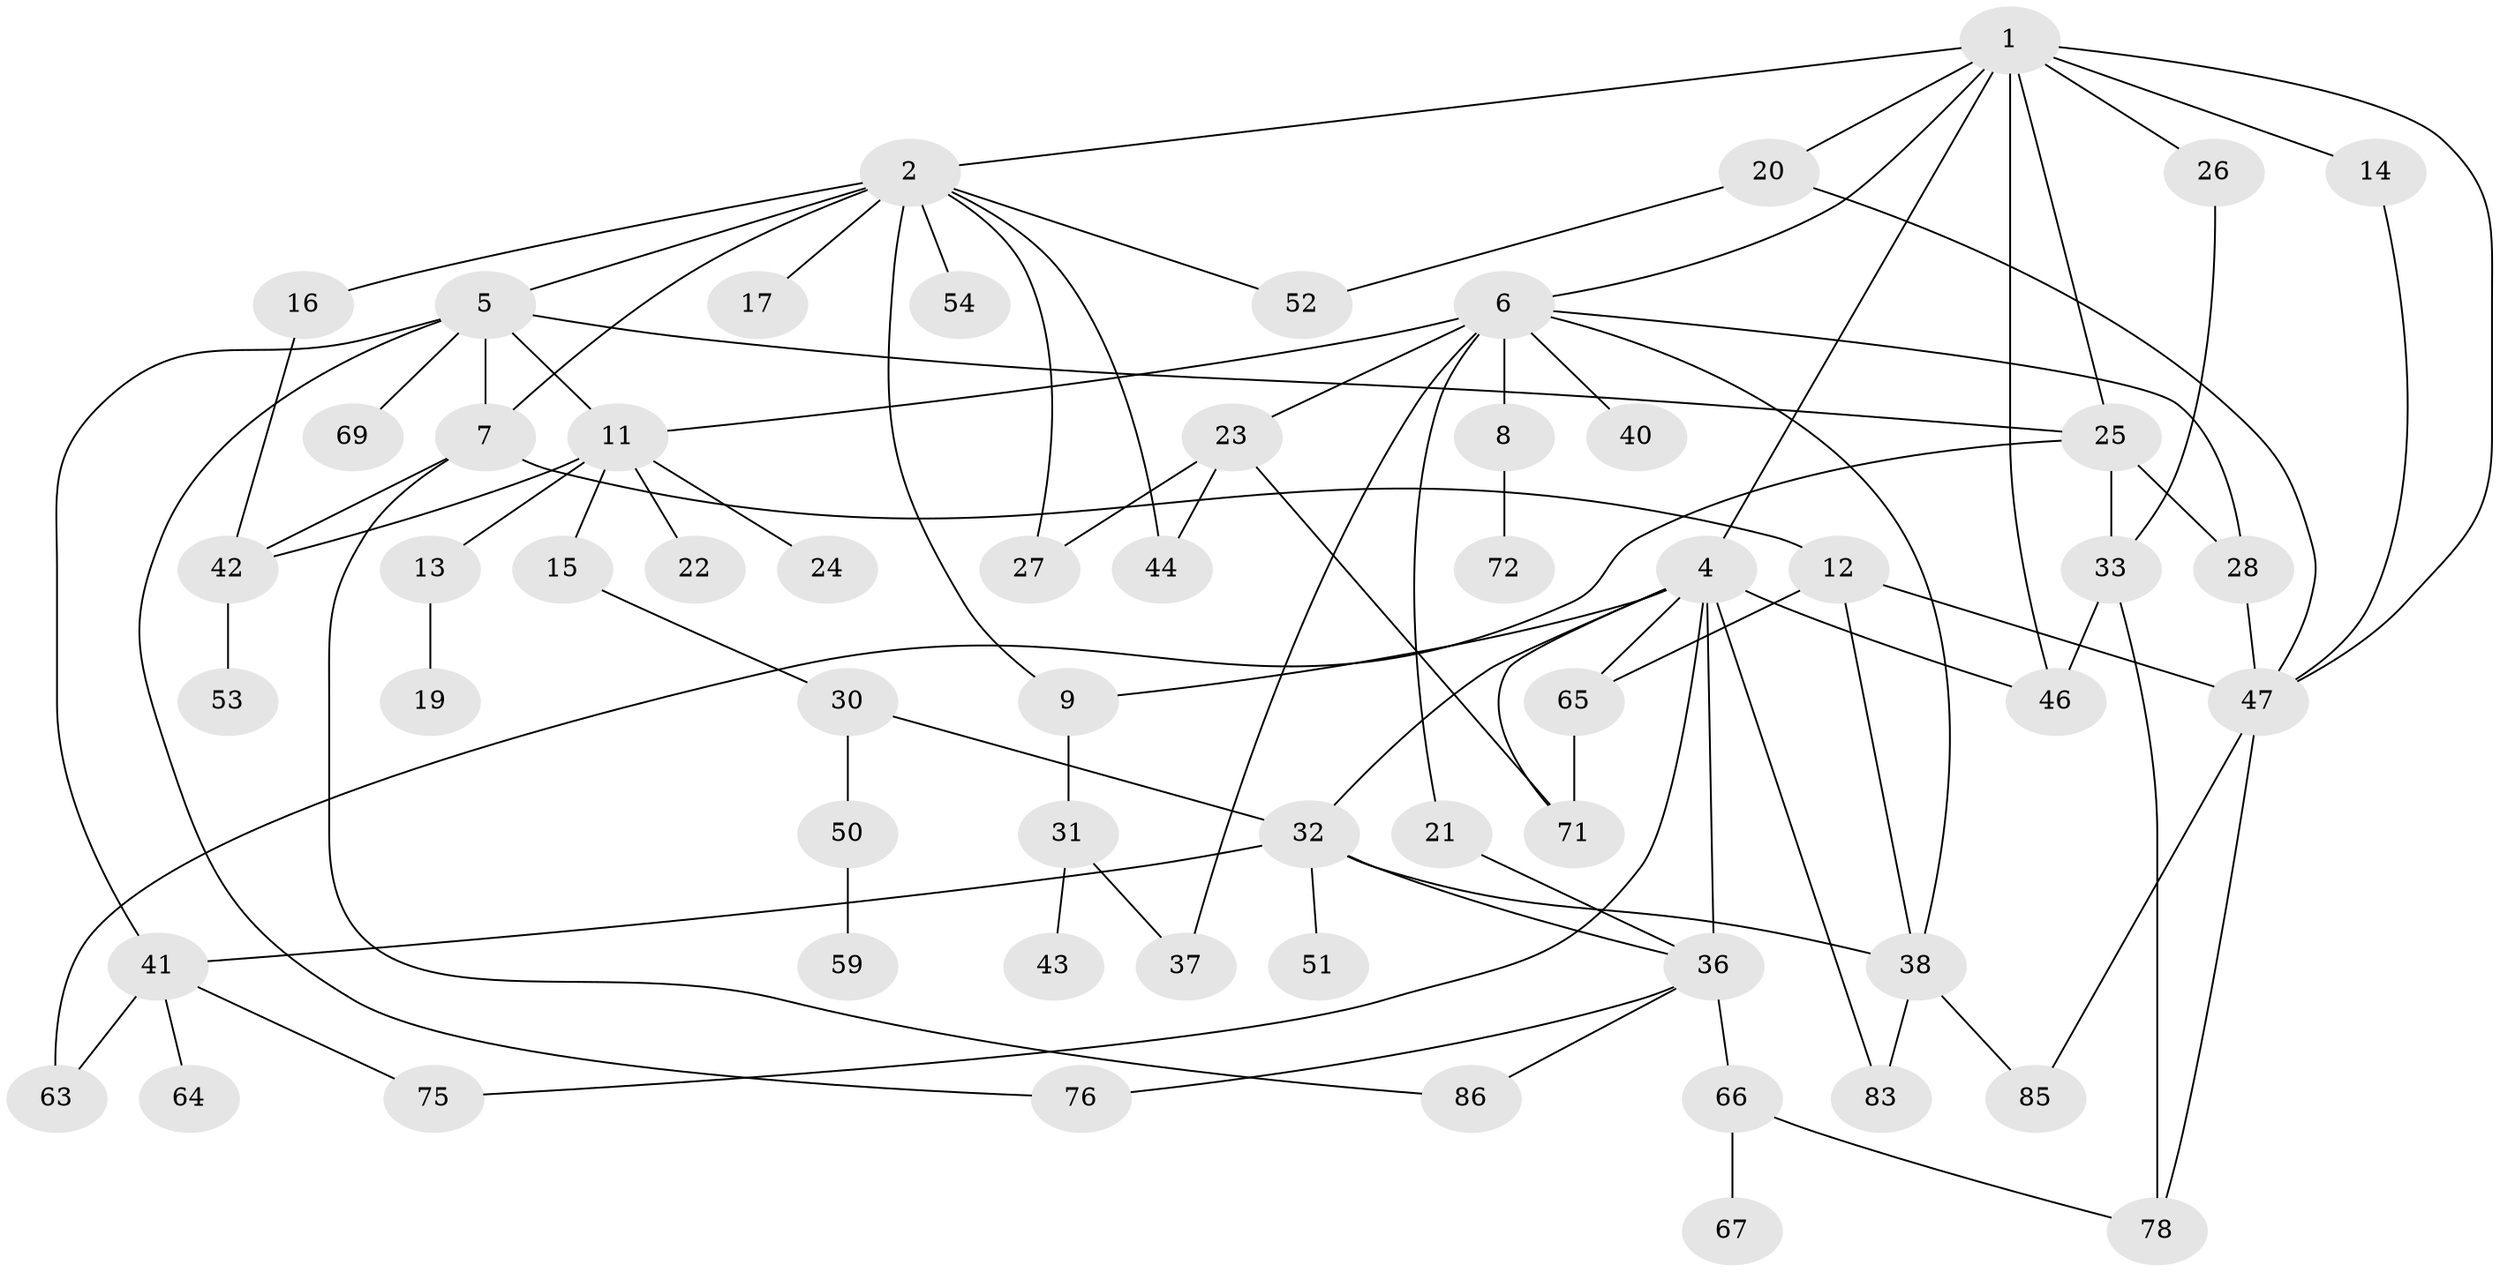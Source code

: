 // Generated by graph-tools (version 1.1) at 2025/23/03/03/25 07:23:30]
// undirected, 59 vertices, 93 edges
graph export_dot {
graph [start="1"]
  node [color=gray90,style=filled];
  1 [super="+10"];
  2 [super="+3"];
  4 [super="+39"];
  5 [super="+57"];
  6 [super="+18"];
  7 [super="+82"];
  8;
  9;
  11 [super="+68"];
  12 [super="+49"];
  13;
  14;
  15;
  16 [super="+29"];
  17;
  19;
  20;
  21;
  22 [super="+73"];
  23 [super="+70"];
  24;
  25 [super="+56"];
  26 [super="+60"];
  27;
  28 [super="+48"];
  30 [super="+81"];
  31 [super="+34"];
  32 [super="+35"];
  33 [super="+79"];
  36 [super="+45"];
  37 [super="+74"];
  38 [super="+80"];
  40;
  41 [super="+61"];
  42 [super="+58"];
  43 [super="+62"];
  44;
  46;
  47 [super="+55"];
  50;
  51;
  52;
  53;
  54;
  59;
  63 [super="+77"];
  64;
  65;
  66 [super="+84"];
  67;
  69;
  71;
  72;
  75;
  76;
  78;
  83;
  85;
  86;
  1 -- 2;
  1 -- 4;
  1 -- 6;
  1 -- 14;
  1 -- 46;
  1 -- 26;
  1 -- 20;
  1 -- 47;
  1 -- 25;
  2 -- 7;
  2 -- 52;
  2 -- 5;
  2 -- 9;
  2 -- 44;
  2 -- 16;
  2 -- 17;
  2 -- 54;
  2 -- 27;
  4 -- 32;
  4 -- 83;
  4 -- 65;
  4 -- 9;
  4 -- 71;
  4 -- 75;
  4 -- 46;
  4 -- 36;
  5 -- 25;
  5 -- 7;
  5 -- 69;
  5 -- 76;
  5 -- 11;
  5 -- 41;
  6 -- 8;
  6 -- 11;
  6 -- 23;
  6 -- 28;
  6 -- 37;
  6 -- 40;
  6 -- 38;
  6 -- 21;
  7 -- 12;
  7 -- 42;
  7 -- 86;
  8 -- 72;
  9 -- 31;
  11 -- 13;
  11 -- 15;
  11 -- 22;
  11 -- 24;
  11 -- 42;
  12 -- 65;
  12 -- 38;
  12 -- 47;
  13 -- 19;
  14 -- 47;
  15 -- 30;
  16 -- 42;
  20 -- 47;
  20 -- 52;
  21 -- 36;
  23 -- 71;
  23 -- 27;
  23 -- 44;
  25 -- 33;
  25 -- 63;
  25 -- 28;
  26 -- 33;
  28 -- 47;
  30 -- 50;
  30 -- 32;
  31 -- 43;
  31 -- 37;
  32 -- 41;
  32 -- 51;
  32 -- 36;
  32 -- 38;
  33 -- 78;
  33 -- 46;
  36 -- 66;
  36 -- 86;
  36 -- 76;
  38 -- 83;
  38 -- 85;
  41 -- 75;
  41 -- 64;
  41 -- 63;
  42 -- 53;
  47 -- 78;
  47 -- 85;
  50 -- 59;
  65 -- 71;
  66 -- 67;
  66 -- 78;
}
